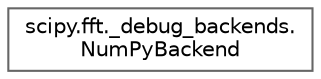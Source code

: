 digraph "Graphical Class Hierarchy"
{
 // LATEX_PDF_SIZE
  bgcolor="transparent";
  edge [fontname=Helvetica,fontsize=10,labelfontname=Helvetica,labelfontsize=10];
  node [fontname=Helvetica,fontsize=10,shape=box,height=0.2,width=0.4];
  rankdir="LR";
  Node0 [id="Node000000",label="scipy.fft._debug_backends.\lNumPyBackend",height=0.2,width=0.4,color="grey40", fillcolor="white", style="filled",URL="$dd/d81/classscipy_1_1fft_1_1__debug__backends_1_1NumPyBackend.html",tooltip=" "];
}
